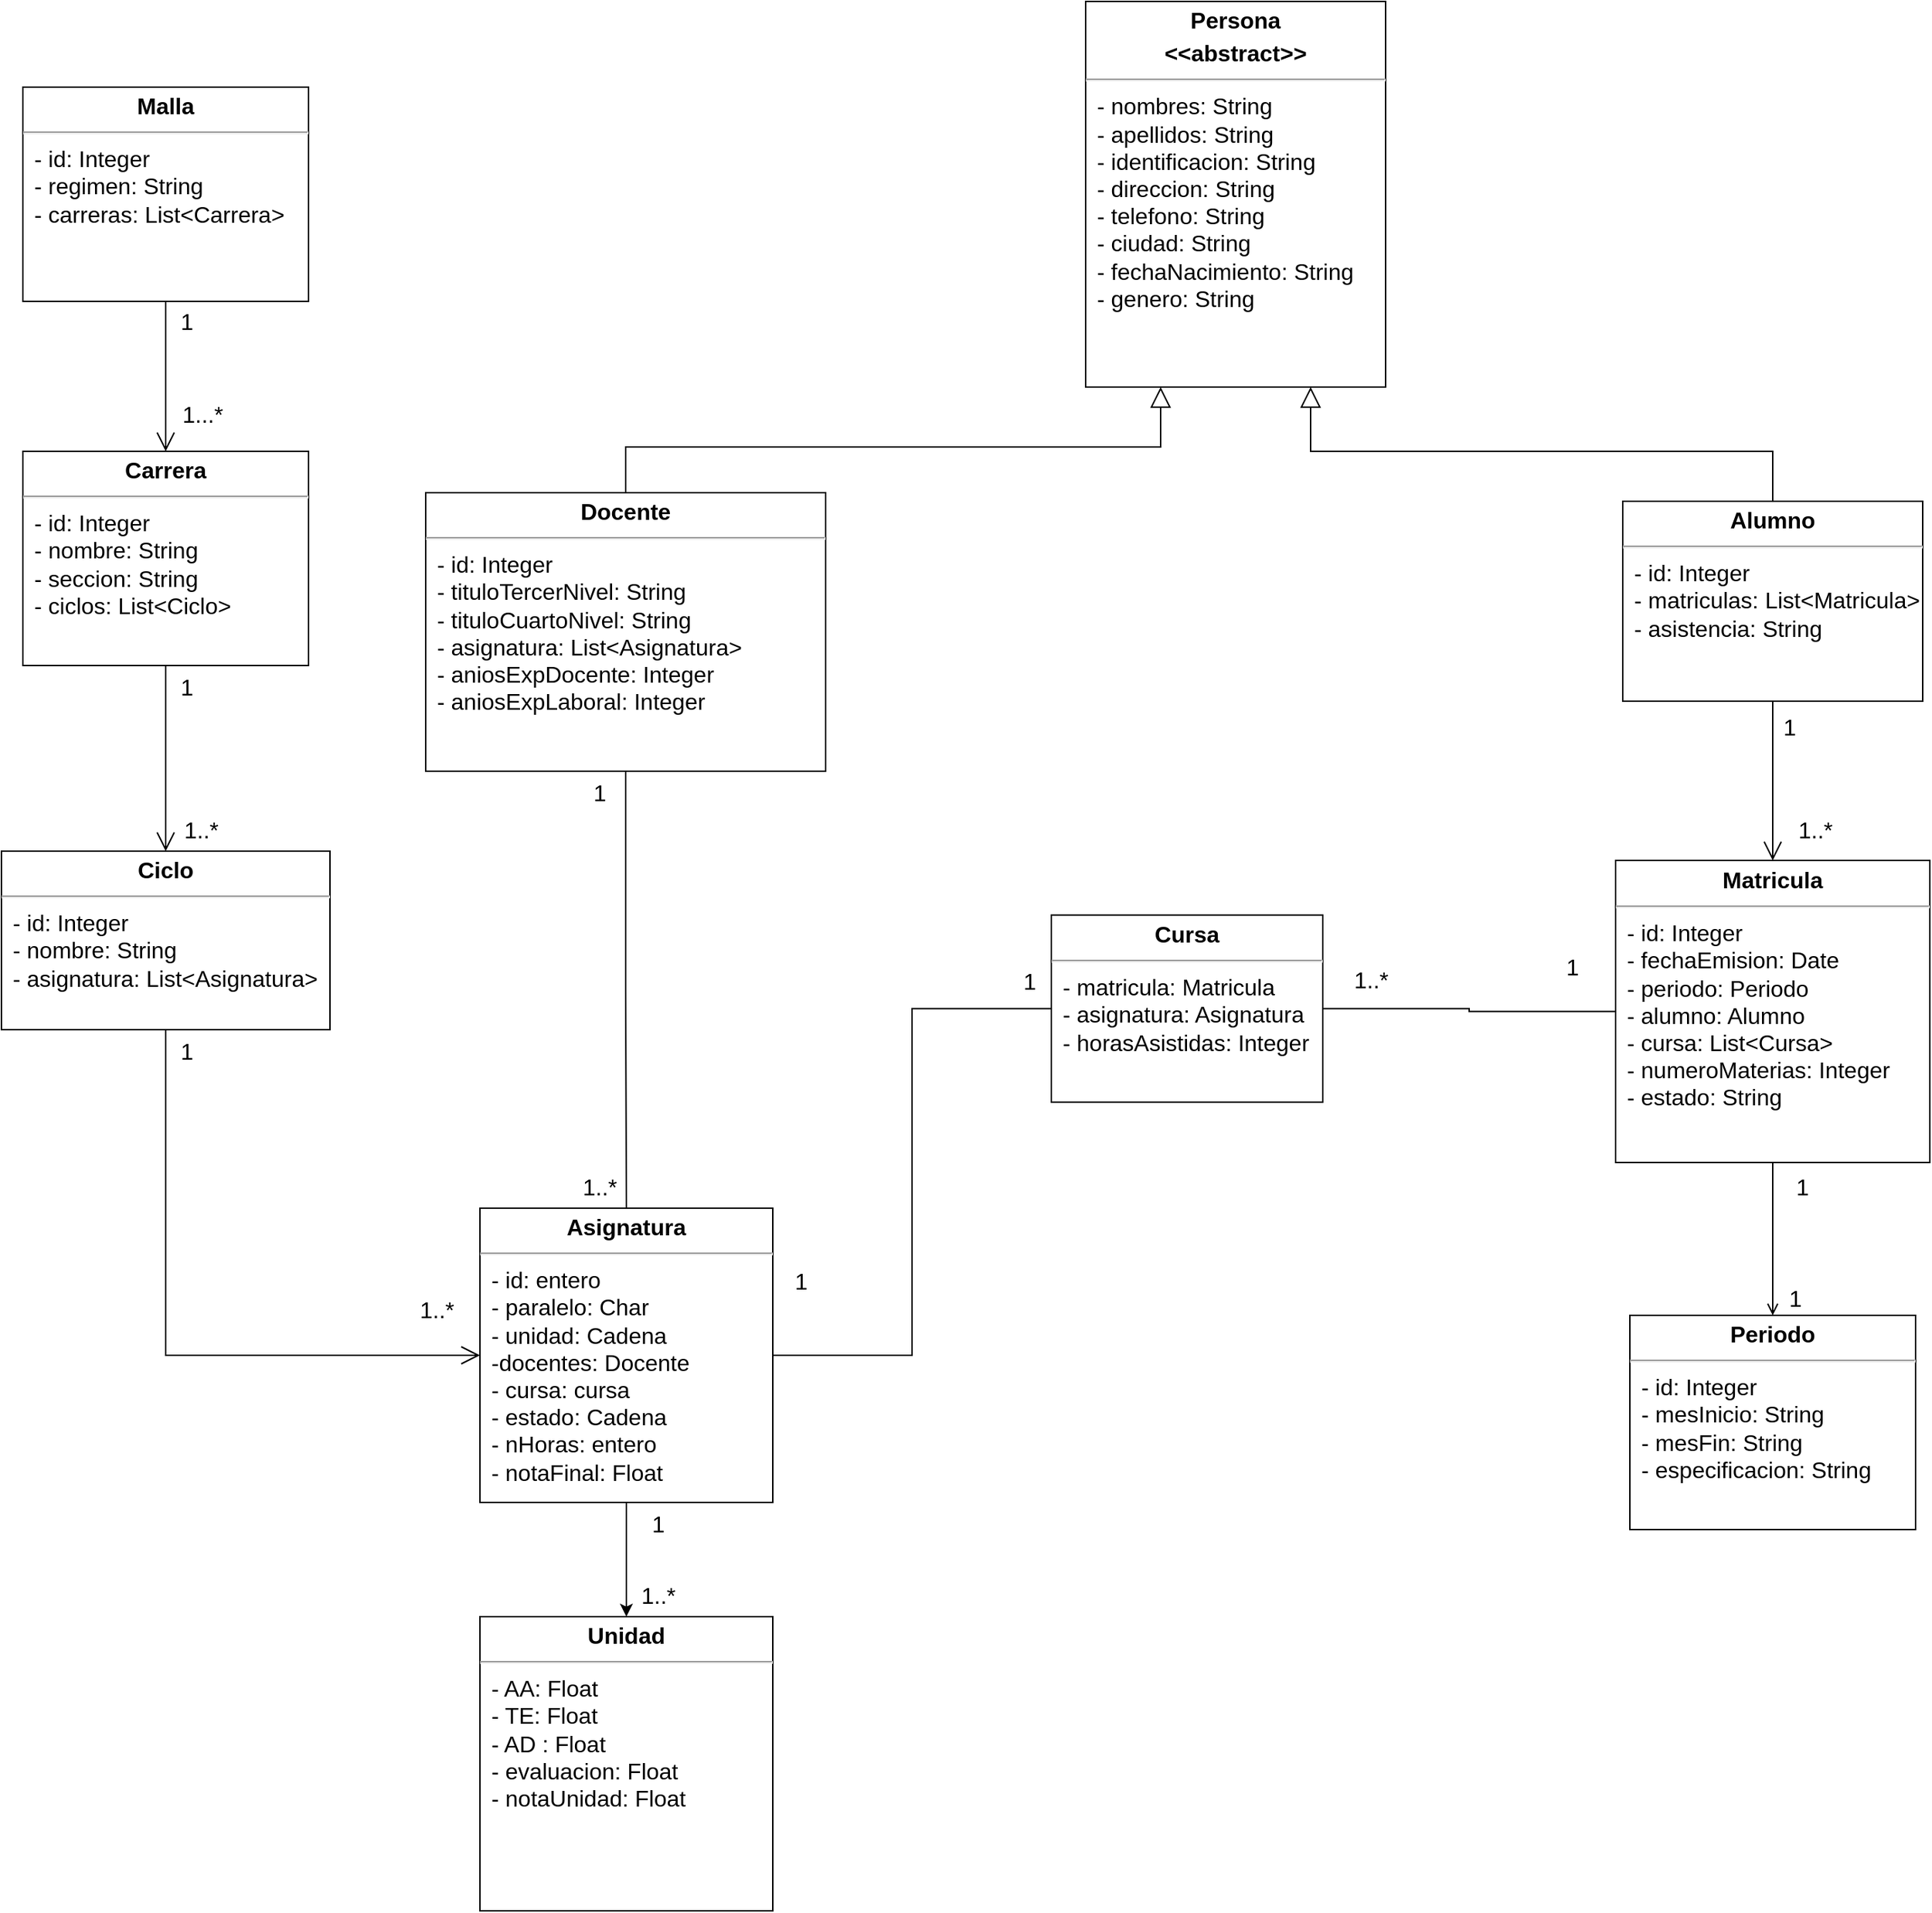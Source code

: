<mxfile version="17.4.2" type="device"><diagram id="j-nWmPFFLAeN0lPUGux8" name="Página-1"><mxGraphModel dx="2031" dy="1224" grid="1" gridSize="10" guides="1" tooltips="1" connect="1" arrows="1" fold="1" page="1" pageScale="1" pageWidth="827" pageHeight="1169" math="0" shadow="0"><root><mxCell id="0"/><mxCell id="1" parent="0"/><mxCell id="DvNZ-NrCIyawREHQNAh3-2" value="&lt;p style=&quot;margin: 4px 0px 0px ; text-align: center ; font-size: 16px&quot;&gt;&lt;b&gt;&lt;font style=&quot;font-size: 16px&quot;&gt;Persona&lt;/font&gt;&lt;/b&gt;&lt;/p&gt;&lt;p style=&quot;margin: 4px 0px 0px ; text-align: center ; font-size: 16px&quot;&gt;&lt;b&gt;&amp;lt;&amp;lt;abstract&amp;gt;&amp;gt;&lt;/b&gt;&lt;/p&gt;&lt;hr style=&quot;font-size: 16px&quot;&gt;&lt;p style=&quot;margin: 0px 0px 0px 8px ; font-size: 16px&quot;&gt;&lt;span&gt;- nombres: String&lt;/span&gt;&lt;/p&gt;&lt;p style=&quot;margin: 0px 0px 0px 8px ; font-size: 16px&quot;&gt;- apellidos: String&lt;/p&gt;&lt;p style=&quot;margin: 0px 0px 0px 8px ; font-size: 16px&quot;&gt;- identificacion: String&lt;/p&gt;&lt;p style=&quot;margin: 0px 0px 0px 8px ; font-size: 16px&quot;&gt;- direccion: String&lt;/p&gt;&lt;p style=&quot;margin: 0px 0px 0px 8px ; font-size: 16px&quot;&gt;- telefono: String&lt;/p&gt;&lt;p style=&quot;margin: 0px 0px 0px 8px ; font-size: 16px&quot;&gt;- ciudad: String&lt;/p&gt;&lt;p style=&quot;margin: 0px 0px 0px 8px ; font-size: 16px&quot;&gt;- fechaNacimiento: String&lt;br&gt;&lt;/p&gt;&lt;p style=&quot;margin: 0px 0px 0px 8px ; font-size: 16px&quot;&gt;- genero: String&lt;/p&gt;" style="verticalAlign=top;align=left;overflow=fill;fontSize=12;fontFamily=Helvetica;html=1;" parent="1" vertex="1"><mxGeometry x="829" y="49" width="210" height="270" as="geometry"/></mxCell><mxCell id="VkOb1jAAZRIGTjOuw85Y-2" style="edgeStyle=orthogonalEdgeStyle;rounded=0;orthogonalLoop=1;jettySize=auto;html=1;" parent="1" source="DvNZ-NrCIyawREHQNAh3-7" target="VkOb1jAAZRIGTjOuw85Y-1" edge="1"><mxGeometry relative="1" as="geometry"/></mxCell><mxCell id="DvNZ-NrCIyawREHQNAh3-7" value="&lt;p style=&quot;margin: 4px 0px 0px ; text-align: center ; font-size: 16px&quot;&gt;&lt;b&gt;&lt;font style=&quot;vertical-align: inherit&quot;&gt;&lt;font style=&quot;vertical-align: inherit&quot;&gt;Asignatura&lt;/font&gt;&lt;/font&gt;&lt;/b&gt;&lt;/p&gt;&lt;hr style=&quot;font-size: 16px&quot;&gt;&lt;p style=&quot;margin: 0px 0px 0px 8px ; font-size: 16px&quot;&gt;&lt;font style=&quot;vertical-align: inherit&quot;&gt;&lt;font style=&quot;vertical-align: inherit&quot;&gt;- id: entero&lt;/font&gt;&lt;/font&gt;&lt;/p&gt;&lt;p style=&quot;margin: 0px 0px 0px 8px ; font-size: 16px&quot;&gt;&lt;span&gt;&lt;font style=&quot;vertical-align: inherit&quot;&gt;&lt;font style=&quot;vertical-align: inherit&quot;&gt;- paralelo: Char&lt;/font&gt;&lt;/font&gt;&lt;/span&gt;&lt;br&gt;&lt;/p&gt;&lt;p style=&quot;margin: 0px 0px 0px 8px ; font-size: 16px&quot;&gt;&lt;span&gt;&lt;font style=&quot;vertical-align: inherit&quot;&gt;&lt;font style=&quot;vertical-align: inherit&quot;&gt;- unidad: Cadena&lt;/font&gt;&lt;/font&gt;&lt;/span&gt;&lt;/p&gt;&lt;p style=&quot;margin: 0px 0px 0px 8px ; font-size: 16px&quot;&gt;&lt;font style=&quot;vertical-align: inherit&quot;&gt;&lt;font style=&quot;vertical-align: inherit&quot;&gt;-docentes: Docente&lt;/font&gt;&lt;/font&gt;&lt;/p&gt;&lt;p style=&quot;margin: 0px 0px 0px 8px ; font-size: 16px&quot;&gt;&lt;font style=&quot;vertical-align: inherit&quot;&gt;&lt;font style=&quot;vertical-align: inherit&quot;&gt;- cursa: cursa&lt;/font&gt;&lt;/font&gt;&lt;/p&gt;&lt;p style=&quot;margin: 0px 0px 0px 8px ; font-size: 16px&quot;&gt;&lt;font style=&quot;vertical-align: inherit&quot;&gt;&lt;font style=&quot;vertical-align: inherit&quot;&gt;- estado: Cadena&lt;/font&gt;&lt;/font&gt;&lt;/p&gt;&lt;p style=&quot;margin: 0px 0px 0px 8px ; font-size: 16px&quot;&gt;&lt;font style=&quot;vertical-align: inherit&quot;&gt;&lt;font style=&quot;vertical-align: inherit&quot;&gt;- nHoras: entero&lt;/font&gt;&lt;/font&gt;&lt;/p&gt;&lt;p style=&quot;margin: 0px 0px 0px 8px ; font-size: 16px&quot;&gt;&lt;font style=&quot;vertical-align: inherit&quot;&gt;&lt;font style=&quot;vertical-align: inherit&quot;&gt;- notaFinal: Float&amp;nbsp;&lt;/font&gt;&lt;/font&gt;&lt;/p&gt;" style="verticalAlign=top;align=left;overflow=fill;fontSize=12;fontFamily=Helvetica;html=1;" parent="1" vertex="1"><mxGeometry x="405" y="894" width="205" height="206" as="geometry"/></mxCell><mxCell id="M5KIkAKBlHh75h6vi6zd-1" style="edgeStyle=orthogonalEdgeStyle;rounded=0;orthogonalLoop=1;jettySize=auto;html=1;exitX=0.5;exitY=1;exitDx=0;exitDy=0;entryX=0.5;entryY=0;entryDx=0;entryDy=0;endArrow=open;endFill=0;endSize=11;" parent="1" source="DvNZ-NrCIyawREHQNAh3-8" target="DvNZ-NrCIyawREHQNAh3-9" edge="1"><mxGeometry relative="1" as="geometry"/></mxCell><mxCell id="DvNZ-NrCIyawREHQNAh3-8" value="&lt;p style=&quot;margin: 4px 0px 0px ; text-align: center ; font-size: 16px&quot;&gt;&lt;b&gt;&lt;font style=&quot;font-size: 16px&quot;&gt;Malla&lt;/font&gt;&lt;/b&gt;&lt;/p&gt;&lt;hr style=&quot;font-size: 16px&quot;&gt;&lt;p style=&quot;margin: 0px 0px 0px 8px ; font-size: 16px&quot;&gt;- id: Integer&lt;/p&gt;&lt;p style=&quot;margin: 0px 0px 0px 8px ; font-size: 16px&quot;&gt;- regimen: String&lt;/p&gt;&lt;p style=&quot;margin: 0px 0px 0px 8px ; font-size: 16px&quot;&gt;- carreras: List&amp;lt;Carrera&amp;gt;&lt;/p&gt;" style="verticalAlign=top;align=left;overflow=fill;fontSize=12;fontFamily=Helvetica;html=1;" parent="1" vertex="1"><mxGeometry x="85" y="109" width="200" height="150" as="geometry"/></mxCell><mxCell id="M5KIkAKBlHh75h6vi6zd-3" style="edgeStyle=orthogonalEdgeStyle;rounded=0;orthogonalLoop=1;jettySize=auto;html=1;exitX=0.5;exitY=1;exitDx=0;exitDy=0;endArrow=open;endFill=0;endSize=11;" parent="1" source="DvNZ-NrCIyawREHQNAh3-9" target="M5KIkAKBlHh75h6vi6zd-2" edge="1"><mxGeometry relative="1" as="geometry"/></mxCell><mxCell id="DvNZ-NrCIyawREHQNAh3-9" value="&lt;p style=&quot;margin: 4px 0px 0px ; text-align: center ; font-size: 16px&quot;&gt;&lt;b&gt;Carrera&lt;/b&gt;&lt;/p&gt;&lt;hr style=&quot;font-size: 16px&quot;&gt;&lt;p style=&quot;margin: 0px 0px 0px 8px ; font-size: 16px&quot;&gt;- id: Integer&lt;/p&gt;&lt;p style=&quot;margin: 0px 0px 0px 8px ; font-size: 16px&quot;&gt;- nombre: String&lt;/p&gt;&lt;p style=&quot;margin: 0px 0px 0px 8px ; font-size: 16px&quot;&gt;- seccion: String&lt;/p&gt;&lt;p style=&quot;margin: 0px 0px 0px 8px ; font-size: 16px&quot;&gt;- ciclos: List&amp;lt;Ciclo&amp;gt;&lt;/p&gt;" style="verticalAlign=top;align=left;overflow=fill;fontSize=12;fontFamily=Helvetica;html=1;" parent="1" vertex="1"><mxGeometry x="85" y="364" width="200" height="150" as="geometry"/></mxCell><mxCell id="nR4el9tw99UENmz8jfJ2-2" style="edgeStyle=orthogonalEdgeStyle;rounded=0;orthogonalLoop=1;jettySize=auto;html=1;exitX=0.5;exitY=1;exitDx=0;exitDy=0;entryX=0;entryY=0.5;entryDx=0;entryDy=0;endArrow=open;endFill=0;endSize=11;" parent="1" source="M5KIkAKBlHh75h6vi6zd-2" target="DvNZ-NrCIyawREHQNAh3-7" edge="1"><mxGeometry relative="1" as="geometry"/></mxCell><mxCell id="M5KIkAKBlHh75h6vi6zd-2" value="&lt;p style=&quot;margin: 4px 0px 0px ; text-align: center ; font-size: 16px&quot;&gt;&lt;b&gt;Ciclo&lt;/b&gt;&lt;/p&gt;&lt;hr style=&quot;font-size: 16px&quot;&gt;&lt;p style=&quot;margin: 0px 0px 0px 8px ; font-size: 16px&quot;&gt;- id: Integer&lt;/p&gt;&lt;p style=&quot;margin: 0px 0px 0px 8px ; font-size: 16px&quot;&gt;- nombre: String&lt;/p&gt;&lt;p style=&quot;margin: 0px 0px 0px 8px ; font-size: 16px&quot;&gt;- asignatura: List&amp;lt;Asignatura&amp;gt;&lt;/p&gt;" style="verticalAlign=top;align=left;overflow=fill;fontSize=12;fontFamily=Helvetica;html=1;" parent="1" vertex="1"><mxGeometry x="70" y="644" width="230" height="125" as="geometry"/></mxCell><mxCell id="M5KIkAKBlHh75h6vi6zd-9" style="edgeStyle=orthogonalEdgeStyle;rounded=0;orthogonalLoop=1;jettySize=auto;html=1;exitX=0.5;exitY=0;exitDx=0;exitDy=0;entryX=0.75;entryY=1;entryDx=0;entryDy=0;endArrow=block;endFill=0;endSize=12;" parent="1" source="M5KIkAKBlHh75h6vi6zd-4" target="DvNZ-NrCIyawREHQNAh3-2" edge="1"><mxGeometry relative="1" as="geometry"/></mxCell><mxCell id="nR4el9tw99UENmz8jfJ2-5" style="edgeStyle=orthogonalEdgeStyle;rounded=0;orthogonalLoop=1;jettySize=auto;html=1;exitX=0.5;exitY=1;exitDx=0;exitDy=0;entryX=0.5;entryY=0;entryDx=0;entryDy=0;endArrow=open;endFill=0;endSize=11;" parent="1" source="M5KIkAKBlHh75h6vi6zd-4" target="M5KIkAKBlHh75h6vi6zd-12" edge="1"><mxGeometry relative="1" as="geometry"/></mxCell><mxCell id="M5KIkAKBlHh75h6vi6zd-4" value="&lt;p style=&quot;margin: 4px 0px 0px ; text-align: center ; font-size: 16px&quot;&gt;&lt;b&gt;&lt;font style=&quot;font-size: 16px&quot;&gt;Alumno&lt;/font&gt;&lt;/b&gt;&lt;/p&gt;&lt;hr style=&quot;font-size: 16px&quot;&gt;&lt;p style=&quot;margin: 0px 0px 0px 8px ; font-size: 16px&quot;&gt;- id: Integer&lt;/p&gt;&lt;p style=&quot;margin: 0px 0px 0px 8px ; font-size: 16px&quot;&gt;- matriculas: List&amp;lt;Matricula&amp;gt;&lt;/p&gt;&lt;p style=&quot;margin: 0px 0px 0px 8px ; font-size: 16px&quot;&gt;- asistencia: String&lt;/p&gt;" style="verticalAlign=top;align=left;overflow=fill;fontSize=12;fontFamily=Helvetica;html=1;" parent="1" vertex="1"><mxGeometry x="1205" y="399" width="210" height="140" as="geometry"/></mxCell><mxCell id="M5KIkAKBlHh75h6vi6zd-8" style="edgeStyle=orthogonalEdgeStyle;rounded=0;orthogonalLoop=1;jettySize=auto;html=1;exitX=0.5;exitY=0;exitDx=0;exitDy=0;entryX=0.25;entryY=1;entryDx=0;entryDy=0;endArrow=block;endFill=0;endSize=12;" parent="1" source="M5KIkAKBlHh75h6vi6zd-5" target="DvNZ-NrCIyawREHQNAh3-2" edge="1"><mxGeometry relative="1" as="geometry"/></mxCell><mxCell id="nR4el9tw99UENmz8jfJ2-3" style="edgeStyle=orthogonalEdgeStyle;rounded=0;orthogonalLoop=1;jettySize=auto;html=1;exitX=0.5;exitY=1;exitDx=0;exitDy=0;entryX=0.5;entryY=0;entryDx=0;entryDy=0;endArrow=none;endFill=0;" parent="1" source="M5KIkAKBlHh75h6vi6zd-5" target="DvNZ-NrCIyawREHQNAh3-7" edge="1"><mxGeometry relative="1" as="geometry"/></mxCell><mxCell id="M5KIkAKBlHh75h6vi6zd-5" value="&lt;p style=&quot;margin: 4px 0px 0px ; text-align: center ; font-size: 16px&quot;&gt;&lt;b&gt;Docente&lt;/b&gt;&lt;/p&gt;&lt;hr style=&quot;font-size: 16px&quot;&gt;&lt;p style=&quot;margin: 0px 0px 0px 8px ; font-size: 16px&quot;&gt;- id: Integer&lt;/p&gt;&lt;p style=&quot;margin: 0px 0px 0px 8px ; font-size: 16px&quot;&gt;- tituloTercerNivel: String&lt;/p&gt;&lt;p style=&quot;margin: 0px 0px 0px 8px ; font-size: 16px&quot;&gt;- tituloCuartoNivel: String&lt;/p&gt;&lt;p style=&quot;margin: 0px 0px 0px 8px ; font-size: 16px&quot;&gt;- asignatura: List&amp;lt;Asignatura&amp;gt;&lt;/p&gt;&lt;p style=&quot;margin: 0px 0px 0px 8px ; font-size: 16px&quot;&gt;- aniosExpDocente: Integer&lt;/p&gt;&lt;p style=&quot;margin: 0px 0px 0px 8px ; font-size: 16px&quot;&gt;- aniosExpLaboral: Integer&lt;/p&gt;" style="verticalAlign=top;align=left;overflow=fill;fontSize=12;fontFamily=Helvetica;html=1;" parent="1" vertex="1"><mxGeometry x="367" y="393" width="280" height="195" as="geometry"/></mxCell><mxCell id="nR4el9tw99UENmz8jfJ2-6" style="edgeStyle=orthogonalEdgeStyle;rounded=0;orthogonalLoop=1;jettySize=auto;html=1;exitX=0.5;exitY=1;exitDx=0;exitDy=0;entryX=0.5;entryY=0;entryDx=0;entryDy=0;endArrow=open;endFill=0;startArrow=none;startFill=0;startSize=11;" parent="1" source="M5KIkAKBlHh75h6vi6zd-12" target="UE4JMvJBwic0vmkGtRw9-1" edge="1"><mxGeometry relative="1" as="geometry"/></mxCell><mxCell id="M5KIkAKBlHh75h6vi6zd-12" value="&lt;p style=&quot;margin: 4px 0px 0px ; text-align: center ; font-size: 16px&quot;&gt;&lt;b&gt;&lt;font style=&quot;font-size: 16px&quot;&gt;Matricula&lt;/font&gt;&lt;/b&gt;&lt;/p&gt;&lt;hr style=&quot;font-size: 16px&quot;&gt;&lt;p style=&quot;margin: 0px 0px 0px 8px ; font-size: 16px&quot;&gt;- id: Integer&lt;/p&gt;&lt;p style=&quot;margin: 0px 0px 0px 8px ; font-size: 16px&quot;&gt;- fechaEmision: Date&lt;/p&gt;&lt;p style=&quot;margin: 0px 0px 0px 8px ; font-size: 16px&quot;&gt;- periodo: Periodo&lt;/p&gt;&lt;p style=&quot;margin: 0px 0px 0px 8px ; font-size: 16px&quot;&gt;- alumno: Alumno&lt;/p&gt;&lt;p style=&quot;margin: 0px 0px 0px 8px ; font-size: 16px&quot;&gt;- cursa: List&amp;lt;Cursa&amp;gt;&lt;/p&gt;&lt;p style=&quot;margin: 0px 0px 0px 8px ; font-size: 16px&quot;&gt;- numeroMaterias: Integer&lt;br&gt;&lt;/p&gt;&lt;p style=&quot;margin: 0px 0px 0px 8px ; font-size: 16px&quot;&gt;- estado: String&lt;/p&gt;" style="verticalAlign=top;align=left;overflow=fill;fontSize=12;fontFamily=Helvetica;html=1;" parent="1" vertex="1"><mxGeometry x="1200" y="650.5" width="220" height="211.5" as="geometry"/></mxCell><mxCell id="M5KIkAKBlHh75h6vi6zd-29" value="&lt;font style=&quot;font-size: 16px&quot;&gt;1&lt;/font&gt;" style="text;html=1;strokeColor=none;fillColor=none;align=center;verticalAlign=middle;whiteSpace=wrap;rounded=0;" parent="1" vertex="1"><mxGeometry x="170" y="514" width="60" height="30" as="geometry"/></mxCell><mxCell id="M5KIkAKBlHh75h6vi6zd-31" value="&lt;font style=&quot;font-size: 16px&quot;&gt;1..*&lt;/font&gt;" style="text;html=1;strokeColor=none;fillColor=none;align=center;verticalAlign=middle;whiteSpace=wrap;rounded=0;" parent="1" vertex="1"><mxGeometry x="180" y="614" width="60" height="30" as="geometry"/></mxCell><mxCell id="M5KIkAKBlHh75h6vi6zd-32" value="&lt;font style=&quot;font-size: 16px&quot;&gt;1&lt;/font&gt;" style="text;html=1;strokeColor=none;fillColor=none;align=center;verticalAlign=middle;whiteSpace=wrap;rounded=0;" parent="1" vertex="1"><mxGeometry x="170" y="769" width="60" height="30" as="geometry"/></mxCell><mxCell id="M5KIkAKBlHh75h6vi6zd-33" value="&lt;font style=&quot;font-size: 16px&quot;&gt;1..*&lt;/font&gt;" style="text;html=1;strokeColor=none;fillColor=none;align=center;verticalAlign=middle;whiteSpace=wrap;rounded=0;" parent="1" vertex="1"><mxGeometry x="345" y="950" width="60" height="30" as="geometry"/></mxCell><mxCell id="UE4JMvJBwic0vmkGtRw9-1" value="&lt;p style=&quot;margin: 4px 0px 0px ; text-align: center ; font-size: 16px&quot;&gt;&lt;b&gt;&lt;font style=&quot;font-size: 16px&quot;&gt;Periodo&lt;/font&gt;&lt;/b&gt;&lt;/p&gt;&lt;hr style=&quot;font-size: 16px&quot;&gt;&lt;p style=&quot;margin: 0px 0px 0px 8px ; font-size: 16px&quot;&gt;- id: Integer&lt;/p&gt;&lt;p style=&quot;margin: 0px 0px 0px 8px ; font-size: 16px&quot;&gt;- mesInicio: String&lt;br&gt;&lt;/p&gt;&lt;p style=&quot;margin: 0px 0px 0px 8px ; font-size: 16px&quot;&gt;- mesFin: String&lt;/p&gt;&lt;p style=&quot;margin: 0px 0px 0px 8px ; font-size: 16px&quot;&gt;- especificacion: String&lt;/p&gt;" style="verticalAlign=top;align=left;overflow=fill;fontSize=12;fontFamily=Helvetica;html=1;" parent="1" vertex="1"><mxGeometry x="1210" y="969" width="200" height="150" as="geometry"/></mxCell><mxCell id="UE4JMvJBwic0vmkGtRw9-5" value="&lt;font style=&quot;font-size: 16px&quot;&gt;1&lt;/font&gt;" style="text;html=1;strokeColor=none;fillColor=none;align=center;verticalAlign=middle;whiteSpace=wrap;rounded=0;" parent="1" vertex="1"><mxGeometry x="459" y="588" width="60" height="30" as="geometry"/></mxCell><mxCell id="UE4JMvJBwic0vmkGtRw9-6" value="&lt;font style=&quot;font-size: 16px&quot;&gt;1..*&lt;/font&gt;" style="text;html=1;strokeColor=none;fillColor=none;align=center;verticalAlign=middle;whiteSpace=wrap;rounded=0;" parent="1" vertex="1"><mxGeometry x="459" y="864" width="60" height="30" as="geometry"/></mxCell><mxCell id="nR4el9tw99UENmz8jfJ2-7" value="&lt;font style=&quot;font-size: 16px&quot;&gt;1&lt;/font&gt;" style="text;html=1;strokeColor=none;fillColor=none;align=center;verticalAlign=middle;whiteSpace=wrap;rounded=0;" parent="1" vertex="1"><mxGeometry x="1292" y="542" width="60" height="30" as="geometry"/></mxCell><mxCell id="nR4el9tw99UENmz8jfJ2-8" value="&lt;font style=&quot;font-size: 16px&quot;&gt;1..*&lt;/font&gt;" style="text;html=1;strokeColor=none;fillColor=none;align=center;verticalAlign=middle;whiteSpace=wrap;rounded=0;" parent="1" vertex="1"><mxGeometry x="1310" y="614" width="60" height="30" as="geometry"/></mxCell><mxCell id="nR4el9tw99UENmz8jfJ2-9" value="&lt;font style=&quot;font-size: 16px&quot;&gt;1&lt;/font&gt;" style="text;html=1;strokeColor=none;fillColor=none;align=center;verticalAlign=middle;whiteSpace=wrap;rounded=0;" parent="1" vertex="1"><mxGeometry x="1296" y="941.5" width="60" height="30" as="geometry"/></mxCell><mxCell id="nR4el9tw99UENmz8jfJ2-11" style="edgeStyle=orthogonalEdgeStyle;rounded=0;orthogonalLoop=1;jettySize=auto;html=1;exitX=1;exitY=0.5;exitDx=0;exitDy=0;endArrow=none;endFill=0;startArrow=none;startFill=0;startSize=11;" parent="1" source="nR4el9tw99UENmz8jfJ2-10" target="M5KIkAKBlHh75h6vi6zd-12" edge="1"><mxGeometry relative="1" as="geometry"/></mxCell><mxCell id="nR4el9tw99UENmz8jfJ2-12" style="edgeStyle=orthogonalEdgeStyle;rounded=0;orthogonalLoop=1;jettySize=auto;html=1;exitX=0;exitY=0.5;exitDx=0;exitDy=0;entryX=1;entryY=0.5;entryDx=0;entryDy=0;endArrow=none;endFill=0;startSize=12;sourcePerimeterSpacing=4;endSize=11;" parent="1" source="nR4el9tw99UENmz8jfJ2-10" target="DvNZ-NrCIyawREHQNAh3-7" edge="1"><mxGeometry relative="1" as="geometry"/></mxCell><mxCell id="nR4el9tw99UENmz8jfJ2-10" value="&lt;p style=&quot;margin: 4px 0px 0px ; text-align: center ; font-size: 16px&quot;&gt;&lt;b&gt;&lt;font style=&quot;font-size: 16px&quot;&gt;Cursa&lt;/font&gt;&lt;/b&gt;&lt;/p&gt;&lt;hr style=&quot;font-size: 16px&quot;&gt;&lt;p style=&quot;margin: 0px 0px 0px 8px ; font-size: 16px&quot;&gt;- matricula: Matricula&lt;/p&gt;&lt;p style=&quot;margin: 0px 0px 0px 8px ; font-size: 16px&quot;&gt;- asignatura: Asignatura&lt;/p&gt;&lt;p style=&quot;margin: 0px 0px 0px 8px ; font-size: 16px&quot;&gt;- horasAsistidas: Integer&lt;/p&gt;" style="verticalAlign=top;align=left;overflow=fill;fontSize=12;fontFamily=Helvetica;html=1;" parent="1" vertex="1"><mxGeometry x="805" y="688.75" width="190" height="131" as="geometry"/></mxCell><mxCell id="nR4el9tw99UENmz8jfJ2-13" value="&lt;font style=&quot;font-size: 16px&quot;&gt;1&lt;/font&gt;" style="text;html=1;strokeColor=none;fillColor=none;align=center;verticalAlign=middle;whiteSpace=wrap;rounded=0;" parent="1" vertex="1"><mxGeometry x="1140" y="710" width="60" height="30" as="geometry"/></mxCell><mxCell id="nR4el9tw99UENmz8jfJ2-14" value="&lt;font style=&quot;font-size: 16px&quot;&gt;1..*&lt;/font&gt;" style="text;html=1;strokeColor=none;fillColor=none;align=center;verticalAlign=middle;whiteSpace=wrap;rounded=0;" parent="1" vertex="1"><mxGeometry x="999" y="719" width="60" height="30" as="geometry"/></mxCell><mxCell id="nR4el9tw99UENmz8jfJ2-19" value="&lt;font style=&quot;font-size: 16px&quot;&gt;1&lt;/font&gt;" style="text;html=1;strokeColor=none;fillColor=none;align=center;verticalAlign=middle;whiteSpace=wrap;rounded=0;" parent="1" vertex="1"><mxGeometry x="1301" y="864" width="60" height="30" as="geometry"/></mxCell><mxCell id="nR4el9tw99UENmz8jfJ2-20" value="&lt;font style=&quot;font-size: 16px&quot;&gt;1&lt;/font&gt;" style="text;html=1;strokeColor=none;fillColor=none;align=center;verticalAlign=middle;whiteSpace=wrap;rounded=0;" parent="1" vertex="1"><mxGeometry x="760" y="720" width="60" height="30" as="geometry"/></mxCell><mxCell id="nR4el9tw99UENmz8jfJ2-21" value="&lt;span style=&quot;font-size: 16px&quot;&gt;1&lt;/span&gt;" style="text;html=1;strokeColor=none;fillColor=none;align=center;verticalAlign=middle;whiteSpace=wrap;rounded=0;" parent="1" vertex="1"><mxGeometry x="600" y="930" width="60" height="30" as="geometry"/></mxCell><mxCell id="0Np2nf6LMEM8f-ZEiZLj-1" value="&lt;font style=&quot;font-size: 16px&quot;&gt;1&lt;/font&gt;" style="text;html=1;strokeColor=none;fillColor=none;align=center;verticalAlign=middle;whiteSpace=wrap;rounded=0;" parent="1" vertex="1"><mxGeometry x="170" y="258" width="60" height="30" as="geometry"/></mxCell><mxCell id="0Np2nf6LMEM8f-ZEiZLj-2" value="&lt;font style=&quot;font-size: 16px&quot;&gt;1...*&lt;/font&gt;" style="text;html=1;strokeColor=none;fillColor=none;align=center;verticalAlign=middle;whiteSpace=wrap;rounded=0;" parent="1" vertex="1"><mxGeometry x="181" y="323" width="60" height="30" as="geometry"/></mxCell><mxCell id="VkOb1jAAZRIGTjOuw85Y-1" value="&lt;p style=&quot;margin: 4px 0px 0px ; text-align: center ; font-size: 16px&quot;&gt;&lt;b&gt;Unidad&lt;/b&gt;&lt;/p&gt;&lt;hr style=&quot;font-size: 16px&quot;&gt;&lt;p style=&quot;margin: 0px 0px 0px 8px ; font-size: 16px&quot;&gt;&lt;font style=&quot;vertical-align: inherit;&quot;&gt;&lt;font style=&quot;vertical-align: inherit;&quot;&gt;- AA: Float&lt;/font&gt;&lt;/font&gt;&lt;/p&gt;&lt;p style=&quot;margin: 0px 0px 0px 8px ; font-size: 16px&quot;&gt;&lt;span&gt;&lt;font style=&quot;vertical-align: inherit;&quot;&gt;&lt;font style=&quot;vertical-align: inherit;&quot;&gt;- TE: Float&lt;/font&gt;&lt;/font&gt;&lt;/span&gt;&lt;br&gt;&lt;/p&gt;&lt;p style=&quot;margin: 0px 0px 0px 8px ; font-size: 16px&quot;&gt;&lt;span&gt;&lt;font style=&quot;vertical-align: inherit;&quot;&gt;&lt;font style=&quot;vertical-align: inherit;&quot;&gt;- AD : Float&lt;/font&gt;&lt;/font&gt;&lt;/span&gt;&lt;/p&gt;&lt;p style=&quot;margin: 0px 0px 0px 8px ; font-size: 16px&quot;&gt;&lt;span&gt;&lt;font style=&quot;vertical-align: inherit;&quot;&gt;&lt;font style=&quot;vertical-align: inherit;&quot;&gt;- evaluacion: Float&lt;/font&gt;&lt;/font&gt;&lt;/span&gt;&lt;/p&gt;&lt;p style=&quot;margin: 0px 0px 0px 8px ; font-size: 16px&quot;&gt;&lt;span&gt;&lt;font style=&quot;vertical-align: inherit;&quot;&gt;&lt;font style=&quot;vertical-align: inherit;&quot;&gt;- notaUnidad: Float&lt;/font&gt;&lt;/font&gt;&lt;/span&gt;&lt;/p&gt;" style="verticalAlign=top;align=left;overflow=fill;fontSize=12;fontFamily=Helvetica;html=1;" parent="1" vertex="1"><mxGeometry x="405" y="1180" width="205" height="206" as="geometry"/></mxCell><mxCell id="VkOb1jAAZRIGTjOuw85Y-3" value="&lt;span style=&quot;font-size: 16px&quot;&gt;1&lt;/span&gt;" style="text;html=1;strokeColor=none;fillColor=none;align=center;verticalAlign=middle;whiteSpace=wrap;rounded=0;" parent="1" vertex="1"><mxGeometry x="500" y="1100" width="60" height="30" as="geometry"/></mxCell><mxCell id="VkOb1jAAZRIGTjOuw85Y-4" value="&lt;span style=&quot;font-size: 16px&quot;&gt;1..*&lt;/span&gt;" style="text;html=1;strokeColor=none;fillColor=none;align=center;verticalAlign=middle;whiteSpace=wrap;rounded=0;" parent="1" vertex="1"><mxGeometry x="500" y="1150" width="60" height="30" as="geometry"/></mxCell></root></mxGraphModel></diagram></mxfile><mxfile host="Electron" modified="2022-12-24T02:04:44.192Z" agent="5.0 (Windows NT 10.0; WOW64) AppleWebKit/537.36 (KHTML, like Gecko) draw.io/20.7.4 Chrome/106.0.525.199 Electron/21.3.3 Safari/537.36" version="20.7.4" etag="MvmR5IMb59F67dJUb90v" type="device"><diagram id="V9P-kKMjfQ7ZoZYMxDMt" name="Página-1"><mxGraphModel dx="1884" dy="1102" grid="1" gridSize="10" guides="1" tooltips="1" connect="1" arrows="1" fold="1" page="1" pageScale="1" pageWidth="827" pageHeight="1169" math="0" shadow="0"><root><mxCell id="0"/><mxCell id="1" parent="0"/><mxCell id="xB1VZUtVmfxoyrlh0H2n-40" value="&lt;p style=&quot;margin: 4px 0px 0px ; text-align: center ; font-size: 16px&quot;&gt;&lt;b&gt;&lt;font style=&quot;font-size: 16px&quot;&gt;Persona&lt;/font&gt;&lt;/b&gt;&lt;/p&gt;&lt;p style=&quot;margin: 4px 0px 0px ; text-align: center ; font-size: 16px&quot;&gt;&lt;b&gt;&amp;lt;&amp;lt;abstract&amp;gt;&amp;gt;&lt;/b&gt;&lt;/p&gt;&lt;hr style=&quot;font-size: 16px&quot;&gt;&lt;p style=&quot;margin: 0px 0px 0px 8px ; font-size: 16px&quot;&gt;&lt;span&gt;- nombres: String&lt;/span&gt;&lt;/p&gt;&lt;p style=&quot;margin: 0px 0px 0px 8px ; font-size: 16px&quot;&gt;- apellidos: String&lt;/p&gt;&lt;p style=&quot;margin: 0px 0px 0px 8px ; font-size: 16px&quot;&gt;- identificacion: String&lt;/p&gt;&lt;p style=&quot;margin: 0px 0px 0px 8px ; font-size: 16px&quot;&gt;- direccion: String&lt;/p&gt;&lt;p style=&quot;margin: 0px 0px 0px 8px ; font-size: 16px&quot;&gt;- telefono: String&lt;/p&gt;&lt;p style=&quot;margin: 0px 0px 0px 8px ; font-size: 16px&quot;&gt;- ciudad: String&lt;/p&gt;&lt;p style=&quot;margin: 0px 0px 0px 8px ; font-size: 16px&quot;&gt;- fechaNacimiento: String&lt;br&gt;&lt;/p&gt;&lt;p style=&quot;margin: 0px 0px 0px 8px ; font-size: 16px&quot;&gt;- genero: String&lt;/p&gt;&lt;p style=&quot;margin: 0px 0px 0px 8px ; font-size: 16px&quot;&gt;- tipoIdentificacion: TipoIdentificacion&lt;/p&gt;&lt;p style=&quot;margin: 0px 0px 0px 8px ; font-size: 16px&quot;&gt;- id_rol: Integer&lt;/p&gt;" style="verticalAlign=top;align=left;overflow=fill;fontSize=12;fontFamily=Helvetica;html=1;" vertex="1" parent="1"><mxGeometry x="827" y="49" width="281" height="270" as="geometry"/></mxCell><mxCell id="xB1VZUtVmfxoyrlh0H2n-41" style="edgeStyle=orthogonalEdgeStyle;rounded=0;orthogonalLoop=1;jettySize=auto;html=1;" edge="1" parent="1" source="xB1VZUtVmfxoyrlh0H2n-42" target="xB1VZUtVmfxoyrlh0H2n-77"><mxGeometry relative="1" as="geometry"/></mxCell><mxCell id="xB1VZUtVmfxoyrlh0H2n-42" value="&lt;p style=&quot;margin: 4px 0px 0px ; text-align: center ; font-size: 16px&quot;&gt;&lt;b&gt;&lt;font style=&quot;vertical-align: inherit&quot;&gt;&lt;font style=&quot;vertical-align: inherit&quot;&gt;Asignatura&lt;/font&gt;&lt;/font&gt;&lt;/b&gt;&lt;/p&gt;&lt;hr style=&quot;font-size: 16px&quot;&gt;&lt;p style=&quot;margin: 0px 0px 0px 8px ; font-size: 16px&quot;&gt;&lt;font style=&quot;vertical-align: inherit&quot;&gt;&lt;font style=&quot;vertical-align: inherit&quot;&gt;- id: entero&lt;/font&gt;&lt;/font&gt;&lt;/p&gt;&lt;p style=&quot;margin: 0px 0px 0px 8px ; font-size: 16px&quot;&gt;&lt;span&gt;&lt;font style=&quot;vertical-align: inherit&quot;&gt;&lt;font style=&quot;vertical-align: inherit&quot;&gt;- paralelo: Char&lt;/font&gt;&lt;/font&gt;&lt;/span&gt;&lt;br&gt;&lt;/p&gt;&lt;p style=&quot;margin: 0px 0px 0px 8px ; font-size: 16px&quot;&gt;&lt;span&gt;&lt;font style=&quot;vertical-align: inherit&quot;&gt;&lt;font style=&quot;vertical-align: inherit&quot;&gt;- unidad: Cadena&lt;/font&gt;&lt;/font&gt;&lt;/span&gt;&lt;/p&gt;&lt;p style=&quot;margin: 0px 0px 0px 8px ; font-size: 16px&quot;&gt;&lt;font style=&quot;vertical-align: inherit&quot;&gt;&lt;font style=&quot;vertical-align: inherit&quot;&gt;-docentes: Docente&lt;/font&gt;&lt;/font&gt;&lt;/p&gt;&lt;p style=&quot;margin: 0px 0px 0px 8px ; font-size: 16px&quot;&gt;&lt;font style=&quot;vertical-align: inherit&quot;&gt;&lt;font style=&quot;vertical-align: inherit&quot;&gt;- cursa: cursa&lt;/font&gt;&lt;/font&gt;&lt;/p&gt;&lt;p style=&quot;margin: 0px 0px 0px 8px ; font-size: 16px&quot;&gt;&lt;font style=&quot;vertical-align: inherit&quot;&gt;&lt;font style=&quot;vertical-align: inherit&quot;&gt;- estado: Cadena&lt;/font&gt;&lt;/font&gt;&lt;/p&gt;&lt;p style=&quot;margin: 0px 0px 0px 8px ; font-size: 16px&quot;&gt;&lt;font style=&quot;vertical-align: inherit&quot;&gt;&lt;font style=&quot;vertical-align: inherit&quot;&gt;- nHoras: entero&lt;/font&gt;&lt;/font&gt;&lt;/p&gt;&lt;p style=&quot;margin: 0px 0px 0px 8px ; font-size: 16px&quot;&gt;&lt;font style=&quot;vertical-align: inherit&quot;&gt;&lt;font style=&quot;vertical-align: inherit&quot;&gt;- notaFinal: Float&amp;nbsp;&lt;/font&gt;&lt;/font&gt;&lt;/p&gt;" style="verticalAlign=top;align=left;overflow=fill;fontSize=12;fontFamily=Helvetica;html=1;" vertex="1" parent="1"><mxGeometry x="405" y="894" width="205" height="206" as="geometry"/></mxCell><mxCell id="xB1VZUtVmfxoyrlh0H2n-43" style="edgeStyle=orthogonalEdgeStyle;rounded=0;orthogonalLoop=1;jettySize=auto;html=1;exitX=0.5;exitY=1;exitDx=0;exitDy=0;entryX=0.5;entryY=0;entryDx=0;entryDy=0;endArrow=open;endFill=0;endSize=11;" edge="1" parent="1" source="xB1VZUtVmfxoyrlh0H2n-44" target="xB1VZUtVmfxoyrlh0H2n-46"><mxGeometry relative="1" as="geometry"/></mxCell><mxCell id="xB1VZUtVmfxoyrlh0H2n-44" value="&lt;p style=&quot;margin: 4px 0px 0px ; text-align: center ; font-size: 16px&quot;&gt;&lt;b&gt;&lt;font style=&quot;font-size: 16px&quot;&gt;Malla&lt;/font&gt;&lt;/b&gt;&lt;/p&gt;&lt;hr style=&quot;font-size: 16px&quot;&gt;&lt;p style=&quot;margin: 0px 0px 0px 8px ; font-size: 16px&quot;&gt;- id: Integer&lt;/p&gt;&lt;p style=&quot;margin: 0px 0px 0px 8px ; font-size: 16px&quot;&gt;- regimen: String&lt;/p&gt;&lt;p style=&quot;margin: 0px 0px 0px 8px ; font-size: 16px&quot;&gt;- carreras: List&amp;lt;Carrera&amp;gt;&lt;/p&gt;" style="verticalAlign=top;align=left;overflow=fill;fontSize=12;fontFamily=Helvetica;html=1;" vertex="1" parent="1"><mxGeometry x="85" y="109" width="200" height="150" as="geometry"/></mxCell><mxCell id="xB1VZUtVmfxoyrlh0H2n-45" style="edgeStyle=orthogonalEdgeStyle;rounded=0;orthogonalLoop=1;jettySize=auto;html=1;exitX=0.5;exitY=1;exitDx=0;exitDy=0;endArrow=open;endFill=0;endSize=11;" edge="1" parent="1" source="xB1VZUtVmfxoyrlh0H2n-46" target="xB1VZUtVmfxoyrlh0H2n-48"><mxGeometry relative="1" as="geometry"/></mxCell><mxCell id="xB1VZUtVmfxoyrlh0H2n-46" value="&lt;p style=&quot;margin: 4px 0px 0px ; text-align: center ; font-size: 16px&quot;&gt;&lt;b&gt;Carrera&lt;/b&gt;&lt;/p&gt;&lt;hr style=&quot;font-size: 16px&quot;&gt;&lt;p style=&quot;margin: 0px 0px 0px 8px ; font-size: 16px&quot;&gt;- id: Integer&lt;/p&gt;&lt;p style=&quot;margin: 0px 0px 0px 8px ; font-size: 16px&quot;&gt;- nombre: String&lt;/p&gt;&lt;p style=&quot;margin: 0px 0px 0px 8px ; font-size: 16px&quot;&gt;- seccion: String&lt;/p&gt;&lt;p style=&quot;margin: 0px 0px 0px 8px ; font-size: 16px&quot;&gt;- ciclos: List&amp;lt;Ciclo&amp;gt;&lt;/p&gt;" style="verticalAlign=top;align=left;overflow=fill;fontSize=12;fontFamily=Helvetica;html=1;" vertex="1" parent="1"><mxGeometry x="85" y="364" width="200" height="150" as="geometry"/></mxCell><mxCell id="xB1VZUtVmfxoyrlh0H2n-47" style="edgeStyle=orthogonalEdgeStyle;rounded=0;orthogonalLoop=1;jettySize=auto;html=1;exitX=0.5;exitY=1;exitDx=0;exitDy=0;entryX=0;entryY=0.5;entryDx=0;entryDy=0;endArrow=open;endFill=0;endSize=11;" edge="1" parent="1" source="xB1VZUtVmfxoyrlh0H2n-48" target="xB1VZUtVmfxoyrlh0H2n-42"><mxGeometry relative="1" as="geometry"/></mxCell><mxCell id="xB1VZUtVmfxoyrlh0H2n-48" value="&lt;p style=&quot;margin: 4px 0px 0px ; text-align: center ; font-size: 16px&quot;&gt;&lt;b&gt;Ciclo&lt;/b&gt;&lt;/p&gt;&lt;hr style=&quot;font-size: 16px&quot;&gt;&lt;p style=&quot;margin: 0px 0px 0px 8px ; font-size: 16px&quot;&gt;- id: Integer&lt;/p&gt;&lt;p style=&quot;margin: 0px 0px 0px 8px ; font-size: 16px&quot;&gt;- nombre: String&lt;/p&gt;&lt;p style=&quot;margin: 0px 0px 0px 8px ; font-size: 16px&quot;&gt;- asignatura: List&amp;lt;Asignatura&amp;gt;&lt;/p&gt;" style="verticalAlign=top;align=left;overflow=fill;fontSize=12;fontFamily=Helvetica;html=1;" vertex="1" parent="1"><mxGeometry x="70" y="644" width="230" height="125" as="geometry"/></mxCell><mxCell id="xB1VZUtVmfxoyrlh0H2n-49" style="edgeStyle=orthogonalEdgeStyle;rounded=0;orthogonalLoop=1;jettySize=auto;html=1;exitX=0.5;exitY=0;exitDx=0;exitDy=0;entryX=0.75;entryY=1;entryDx=0;entryDy=0;endArrow=block;endFill=0;endSize=12;" edge="1" parent="1" source="xB1VZUtVmfxoyrlh0H2n-51" target="xB1VZUtVmfxoyrlh0H2n-40"><mxGeometry relative="1" as="geometry"/></mxCell><mxCell id="xB1VZUtVmfxoyrlh0H2n-50" style="edgeStyle=orthogonalEdgeStyle;rounded=0;orthogonalLoop=1;jettySize=auto;html=1;exitX=0.5;exitY=1;exitDx=0;exitDy=0;entryX=0.5;entryY=0;entryDx=0;entryDy=0;endArrow=open;endFill=0;endSize=11;" edge="1" parent="1" source="xB1VZUtVmfxoyrlh0H2n-51" target="xB1VZUtVmfxoyrlh0H2n-56"><mxGeometry relative="1" as="geometry"/></mxCell><mxCell id="xB1VZUtVmfxoyrlh0H2n-51" value="&lt;p style=&quot;margin: 4px 0px 0px ; text-align: center ; font-size: 16px&quot;&gt;&lt;b&gt;&lt;font style=&quot;font-size: 16px&quot;&gt;Alumno&lt;/font&gt;&lt;/b&gt;&lt;/p&gt;&lt;hr style=&quot;font-size: 16px&quot;&gt;&lt;p style=&quot;margin: 0px 0px 0px 8px ; font-size: 16px&quot;&gt;- id: Integer&lt;/p&gt;&lt;p style=&quot;margin: 0px 0px 0px 8px ; font-size: 16px&quot;&gt;- matriculas: List&amp;lt;Matricula&amp;gt;&lt;/p&gt;&lt;p style=&quot;margin: 0px 0px 0px 8px ; font-size: 16px&quot;&gt;- asistencia: String&lt;/p&gt;" style="verticalAlign=top;align=left;overflow=fill;fontSize=12;fontFamily=Helvetica;html=1;" vertex="1" parent="1"><mxGeometry x="1205" y="399" width="210" height="140" as="geometry"/></mxCell><mxCell id="xB1VZUtVmfxoyrlh0H2n-52" style="edgeStyle=orthogonalEdgeStyle;rounded=0;orthogonalLoop=1;jettySize=auto;html=1;exitX=0.5;exitY=0;exitDx=0;exitDy=0;entryX=0.25;entryY=1;entryDx=0;entryDy=0;endArrow=block;endFill=0;endSize=12;" edge="1" parent="1" source="xB1VZUtVmfxoyrlh0H2n-54" target="xB1VZUtVmfxoyrlh0H2n-40"><mxGeometry relative="1" as="geometry"/></mxCell><mxCell id="xB1VZUtVmfxoyrlh0H2n-53" style="edgeStyle=orthogonalEdgeStyle;rounded=0;orthogonalLoop=1;jettySize=auto;html=1;exitX=0.5;exitY=1;exitDx=0;exitDy=0;entryX=0.5;entryY=0;entryDx=0;entryDy=0;endArrow=none;endFill=0;" edge="1" parent="1" source="xB1VZUtVmfxoyrlh0H2n-54" target="xB1VZUtVmfxoyrlh0H2n-42"><mxGeometry relative="1" as="geometry"/></mxCell><mxCell id="xB1VZUtVmfxoyrlh0H2n-54" value="&lt;p style=&quot;margin: 4px 0px 0px ; text-align: center ; font-size: 16px&quot;&gt;&lt;b&gt;Docente&lt;/b&gt;&lt;/p&gt;&lt;hr style=&quot;font-size: 16px&quot;&gt;&lt;p style=&quot;margin: 0px 0px 0px 8px ; font-size: 16px&quot;&gt;- id: Integer&lt;/p&gt;&lt;p style=&quot;margin: 0px 0px 0px 8px ; font-size: 16px&quot;&gt;- tituloTercerNivel: String&lt;/p&gt;&lt;p style=&quot;margin: 0px 0px 0px 8px ; font-size: 16px&quot;&gt;- tituloCuartoNivel: String&lt;/p&gt;&lt;p style=&quot;margin: 0px 0px 0px 8px ; font-size: 16px&quot;&gt;- asignatura: List&amp;lt;Asignatura&amp;gt;&lt;/p&gt;&lt;p style=&quot;margin: 0px 0px 0px 8px ; font-size: 16px&quot;&gt;- aniosExpDocente: Integer&lt;/p&gt;&lt;p style=&quot;margin: 0px 0px 0px 8px ; font-size: 16px&quot;&gt;- aniosExpLaboral: Integer&lt;/p&gt;" style="verticalAlign=top;align=left;overflow=fill;fontSize=12;fontFamily=Helvetica;html=1;" vertex="1" parent="1"><mxGeometry x="367" y="393" width="280" height="195" as="geometry"/></mxCell><mxCell id="xB1VZUtVmfxoyrlh0H2n-55" style="edgeStyle=orthogonalEdgeStyle;rounded=0;orthogonalLoop=1;jettySize=auto;html=1;exitX=0.5;exitY=1;exitDx=0;exitDy=0;entryX=0.5;entryY=0;entryDx=0;entryDy=0;endArrow=open;endFill=0;startArrow=none;startFill=0;startSize=11;" edge="1" parent="1" source="xB1VZUtVmfxoyrlh0H2n-56" target="xB1VZUtVmfxoyrlh0H2n-61"><mxGeometry relative="1" as="geometry"/></mxCell><mxCell id="xB1VZUtVmfxoyrlh0H2n-56" value="&lt;p style=&quot;margin: 4px 0px 0px ; text-align: center ; font-size: 16px&quot;&gt;&lt;b&gt;&lt;font style=&quot;font-size: 16px&quot;&gt;Matricula&lt;/font&gt;&lt;/b&gt;&lt;/p&gt;&lt;hr style=&quot;font-size: 16px&quot;&gt;&lt;p style=&quot;margin: 0px 0px 0px 8px ; font-size: 16px&quot;&gt;- id: Integer&lt;/p&gt;&lt;p style=&quot;margin: 0px 0px 0px 8px ; font-size: 16px&quot;&gt;- fechaEmision: Date&lt;/p&gt;&lt;p style=&quot;margin: 0px 0px 0px 8px ; font-size: 16px&quot;&gt;- periodo: Periodo&lt;/p&gt;&lt;p style=&quot;margin: 0px 0px 0px 8px ; font-size: 16px&quot;&gt;- alumno: Alumno&lt;/p&gt;&lt;p style=&quot;margin: 0px 0px 0px 8px ; font-size: 16px&quot;&gt;- cursa: List&amp;lt;Cursa&amp;gt;&lt;/p&gt;&lt;p style=&quot;margin: 0px 0px 0px 8px ; font-size: 16px&quot;&gt;- numeroMaterias: Integer&lt;br&gt;&lt;/p&gt;&lt;p style=&quot;margin: 0px 0px 0px 8px ; font-size: 16px&quot;&gt;- estado: String&lt;/p&gt;" style="verticalAlign=top;align=left;overflow=fill;fontSize=12;fontFamily=Helvetica;html=1;" vertex="1" parent="1"><mxGeometry x="1200" y="650.5" width="220" height="211.5" as="geometry"/></mxCell><mxCell id="xB1VZUtVmfxoyrlh0H2n-57" value="&lt;font style=&quot;font-size: 16px&quot;&gt;1&lt;/font&gt;" style="text;html=1;strokeColor=none;fillColor=none;align=center;verticalAlign=middle;whiteSpace=wrap;rounded=0;" vertex="1" parent="1"><mxGeometry x="170" y="514" width="60" height="30" as="geometry"/></mxCell><mxCell id="xB1VZUtVmfxoyrlh0H2n-58" value="&lt;font style=&quot;font-size: 16px&quot;&gt;1..*&lt;/font&gt;" style="text;html=1;strokeColor=none;fillColor=none;align=center;verticalAlign=middle;whiteSpace=wrap;rounded=0;" vertex="1" parent="1"><mxGeometry x="180" y="614" width="60" height="30" as="geometry"/></mxCell><mxCell id="xB1VZUtVmfxoyrlh0H2n-59" value="&lt;font style=&quot;font-size: 16px&quot;&gt;1&lt;/font&gt;" style="text;html=1;strokeColor=none;fillColor=none;align=center;verticalAlign=middle;whiteSpace=wrap;rounded=0;" vertex="1" parent="1"><mxGeometry x="170" y="769" width="60" height="30" as="geometry"/></mxCell><mxCell id="xB1VZUtVmfxoyrlh0H2n-60" value="&lt;font style=&quot;font-size: 16px&quot;&gt;1..*&lt;/font&gt;" style="text;html=1;strokeColor=none;fillColor=none;align=center;verticalAlign=middle;whiteSpace=wrap;rounded=0;" vertex="1" parent="1"><mxGeometry x="345" y="950" width="60" height="30" as="geometry"/></mxCell><mxCell id="xB1VZUtVmfxoyrlh0H2n-61" value="&lt;p style=&quot;margin: 4px 0px 0px ; text-align: center ; font-size: 16px&quot;&gt;&lt;b&gt;&lt;font style=&quot;font-size: 16px&quot;&gt;Periodo&lt;/font&gt;&lt;/b&gt;&lt;/p&gt;&lt;hr style=&quot;font-size: 16px&quot;&gt;&lt;p style=&quot;margin: 0px 0px 0px 8px ; font-size: 16px&quot;&gt;- id: Integer&lt;/p&gt;&lt;p style=&quot;margin: 0px 0px 0px 8px ; font-size: 16px&quot;&gt;- mesInicio: String&lt;br&gt;&lt;/p&gt;&lt;p style=&quot;margin: 0px 0px 0px 8px ; font-size: 16px&quot;&gt;- mesFin: String&lt;/p&gt;&lt;p style=&quot;margin: 0px 0px 0px 8px ; font-size: 16px&quot;&gt;- especificacion: String&lt;/p&gt;" style="verticalAlign=top;align=left;overflow=fill;fontSize=12;fontFamily=Helvetica;html=1;" vertex="1" parent="1"><mxGeometry x="1210" y="969" width="200" height="150" as="geometry"/></mxCell><mxCell id="xB1VZUtVmfxoyrlh0H2n-62" value="&lt;font style=&quot;font-size: 16px&quot;&gt;1&lt;/font&gt;" style="text;html=1;strokeColor=none;fillColor=none;align=center;verticalAlign=middle;whiteSpace=wrap;rounded=0;" vertex="1" parent="1"><mxGeometry x="459" y="588" width="60" height="30" as="geometry"/></mxCell><mxCell id="xB1VZUtVmfxoyrlh0H2n-63" value="&lt;font style=&quot;font-size: 16px&quot;&gt;1..*&lt;/font&gt;" style="text;html=1;strokeColor=none;fillColor=none;align=center;verticalAlign=middle;whiteSpace=wrap;rounded=0;" vertex="1" parent="1"><mxGeometry x="459" y="864" width="60" height="30" as="geometry"/></mxCell><mxCell id="xB1VZUtVmfxoyrlh0H2n-64" value="&lt;font style=&quot;font-size: 16px&quot;&gt;1&lt;/font&gt;" style="text;html=1;strokeColor=none;fillColor=none;align=center;verticalAlign=middle;whiteSpace=wrap;rounded=0;" vertex="1" parent="1"><mxGeometry x="1292" y="542" width="60" height="30" as="geometry"/></mxCell><mxCell id="xB1VZUtVmfxoyrlh0H2n-65" value="&lt;font style=&quot;font-size: 16px&quot;&gt;1..*&lt;/font&gt;" style="text;html=1;strokeColor=none;fillColor=none;align=center;verticalAlign=middle;whiteSpace=wrap;rounded=0;" vertex="1" parent="1"><mxGeometry x="1310" y="614" width="60" height="30" as="geometry"/></mxCell><mxCell id="xB1VZUtVmfxoyrlh0H2n-66" value="&lt;font style=&quot;font-size: 16px&quot;&gt;1&lt;/font&gt;" style="text;html=1;strokeColor=none;fillColor=none;align=center;verticalAlign=middle;whiteSpace=wrap;rounded=0;" vertex="1" parent="1"><mxGeometry x="1296" y="941.5" width="60" height="30" as="geometry"/></mxCell><mxCell id="xB1VZUtVmfxoyrlh0H2n-67" style="edgeStyle=orthogonalEdgeStyle;rounded=0;orthogonalLoop=1;jettySize=auto;html=1;exitX=1;exitY=0.5;exitDx=0;exitDy=0;endArrow=none;endFill=0;startArrow=none;startFill=0;startSize=11;" edge="1" parent="1" source="xB1VZUtVmfxoyrlh0H2n-69" target="xB1VZUtVmfxoyrlh0H2n-56"><mxGeometry relative="1" as="geometry"/></mxCell><mxCell id="xB1VZUtVmfxoyrlh0H2n-68" style="edgeStyle=orthogonalEdgeStyle;rounded=0;orthogonalLoop=1;jettySize=auto;html=1;exitX=0;exitY=0.5;exitDx=0;exitDy=0;entryX=1;entryY=0.5;entryDx=0;entryDy=0;endArrow=none;endFill=0;startSize=12;sourcePerimeterSpacing=4;endSize=11;" edge="1" parent="1" source="xB1VZUtVmfxoyrlh0H2n-69" target="xB1VZUtVmfxoyrlh0H2n-42"><mxGeometry relative="1" as="geometry"/></mxCell><mxCell id="xB1VZUtVmfxoyrlh0H2n-69" value="&lt;p style=&quot;margin: 4px 0px 0px ; text-align: center ; font-size: 16px&quot;&gt;&lt;b&gt;&lt;font style=&quot;font-size: 16px&quot;&gt;Cursa&lt;/font&gt;&lt;/b&gt;&lt;/p&gt;&lt;hr style=&quot;font-size: 16px&quot;&gt;&lt;p style=&quot;margin: 0px 0px 0px 8px ; font-size: 16px&quot;&gt;- matricula: Matricula&lt;/p&gt;&lt;p style=&quot;margin: 0px 0px 0px 8px ; font-size: 16px&quot;&gt;- asignatura: Asignatura&lt;/p&gt;&lt;p style=&quot;margin: 0px 0px 0px 8px ; font-size: 16px&quot;&gt;- horasAsistidas: Integer&lt;/p&gt;" style="verticalAlign=top;align=left;overflow=fill;fontSize=12;fontFamily=Helvetica;html=1;" vertex="1" parent="1"><mxGeometry x="805" y="690.75" width="190" height="131" as="geometry"/></mxCell><mxCell id="xB1VZUtVmfxoyrlh0H2n-70" value="&lt;font style=&quot;font-size: 16px&quot;&gt;1&lt;/font&gt;" style="text;html=1;strokeColor=none;fillColor=none;align=center;verticalAlign=middle;whiteSpace=wrap;rounded=0;" vertex="1" parent="1"><mxGeometry x="1140" y="720" width="60" height="30" as="geometry"/></mxCell><mxCell id="xB1VZUtVmfxoyrlh0H2n-71" value="&lt;font style=&quot;font-size: 16px&quot;&gt;1..*&lt;/font&gt;" style="text;html=1;strokeColor=none;fillColor=none;align=center;verticalAlign=middle;whiteSpace=wrap;rounded=0;" vertex="1" parent="1"><mxGeometry x="999" y="719" width="60" height="30" as="geometry"/></mxCell><mxCell id="xB1VZUtVmfxoyrlh0H2n-72" value="&lt;font style=&quot;font-size: 16px&quot;&gt;1&lt;/font&gt;" style="text;html=1;strokeColor=none;fillColor=none;align=center;verticalAlign=middle;whiteSpace=wrap;rounded=0;" vertex="1" parent="1"><mxGeometry x="1301" y="864" width="60" height="30" as="geometry"/></mxCell><mxCell id="xB1VZUtVmfxoyrlh0H2n-73" value="&lt;font style=&quot;font-size: 16px&quot;&gt;1&lt;/font&gt;" style="text;html=1;strokeColor=none;fillColor=none;align=center;verticalAlign=middle;whiteSpace=wrap;rounded=0;" vertex="1" parent="1"><mxGeometry x="760" y="720" width="60" height="30" as="geometry"/></mxCell><mxCell id="xB1VZUtVmfxoyrlh0H2n-74" value="&lt;span style=&quot;font-size: 16px&quot;&gt;1&lt;/span&gt;" style="text;html=1;strokeColor=none;fillColor=none;align=center;verticalAlign=middle;whiteSpace=wrap;rounded=0;" vertex="1" parent="1"><mxGeometry x="600" y="930" width="60" height="30" as="geometry"/></mxCell><mxCell id="xB1VZUtVmfxoyrlh0H2n-75" value="&lt;font style=&quot;font-size: 16px&quot;&gt;1&lt;/font&gt;" style="text;html=1;strokeColor=none;fillColor=none;align=center;verticalAlign=middle;whiteSpace=wrap;rounded=0;" vertex="1" parent="1"><mxGeometry x="170" y="258" width="60" height="30" as="geometry"/></mxCell><mxCell id="xB1VZUtVmfxoyrlh0H2n-76" value="&lt;font style=&quot;font-size: 16px&quot;&gt;1...*&lt;/font&gt;" style="text;html=1;strokeColor=none;fillColor=none;align=center;verticalAlign=middle;whiteSpace=wrap;rounded=0;" vertex="1" parent="1"><mxGeometry x="181" y="323" width="60" height="30" as="geometry"/></mxCell><mxCell id="xB1VZUtVmfxoyrlh0H2n-77" value="&lt;p style=&quot;margin: 4px 0px 0px ; text-align: center ; font-size: 16px&quot;&gt;&lt;b&gt;Unidad&lt;/b&gt;&lt;/p&gt;&lt;hr style=&quot;font-size: 16px&quot;&gt;&lt;p style=&quot;margin: 0px 0px 0px 8px ; font-size: 16px&quot;&gt;&lt;font style=&quot;vertical-align: inherit;&quot;&gt;&lt;font style=&quot;vertical-align: inherit;&quot;&gt;- AA: Float&lt;/font&gt;&lt;/font&gt;&lt;/p&gt;&lt;p style=&quot;margin: 0px 0px 0px 8px ; font-size: 16px&quot;&gt;&lt;span&gt;&lt;font style=&quot;vertical-align: inherit;&quot;&gt;&lt;font style=&quot;vertical-align: inherit;&quot;&gt;- TE: Float&lt;/font&gt;&lt;/font&gt;&lt;/span&gt;&lt;br&gt;&lt;/p&gt;&lt;p style=&quot;margin: 0px 0px 0px 8px ; font-size: 16px&quot;&gt;&lt;span&gt;&lt;font style=&quot;vertical-align: inherit;&quot;&gt;&lt;font style=&quot;vertical-align: inherit;&quot;&gt;- AD : Float&lt;/font&gt;&lt;/font&gt;&lt;/span&gt;&lt;/p&gt;&lt;p style=&quot;margin: 0px 0px 0px 8px ; font-size: 16px&quot;&gt;&lt;span&gt;&lt;font style=&quot;vertical-align: inherit;&quot;&gt;&lt;font style=&quot;vertical-align: inherit;&quot;&gt;- evaluacion: Float&lt;/font&gt;&lt;/font&gt;&lt;/span&gt;&lt;/p&gt;&lt;p style=&quot;margin: 0px 0px 0px 8px ; font-size: 16px&quot;&gt;&lt;span&gt;&lt;font style=&quot;vertical-align: inherit;&quot;&gt;&lt;font style=&quot;vertical-align: inherit;&quot;&gt;- notaUnidad: Float&lt;/font&gt;&lt;/font&gt;&lt;/span&gt;&lt;/p&gt;" style="verticalAlign=top;align=left;overflow=fill;fontSize=12;fontFamily=Helvetica;html=1;" vertex="1" parent="1"><mxGeometry x="405" y="1180" width="205" height="206" as="geometry"/></mxCell><mxCell id="xB1VZUtVmfxoyrlh0H2n-78" value="&lt;span style=&quot;font-size: 16px&quot;&gt;1&lt;/span&gt;" style="text;html=1;strokeColor=none;fillColor=none;align=center;verticalAlign=middle;whiteSpace=wrap;rounded=0;" vertex="1" parent="1"><mxGeometry x="500" y="1100" width="60" height="30" as="geometry"/></mxCell><mxCell id="xB1VZUtVmfxoyrlh0H2n-79" value="&lt;span style=&quot;font-size: 16px&quot;&gt;1..*&lt;/span&gt;" style="text;html=1;strokeColor=none;fillColor=none;align=center;verticalAlign=middle;whiteSpace=wrap;rounded=0;" vertex="1" parent="1"><mxGeometry x="500" y="1150" width="60" height="30" as="geometry"/></mxCell></root></mxGraphModel></diagram></mxfile>
